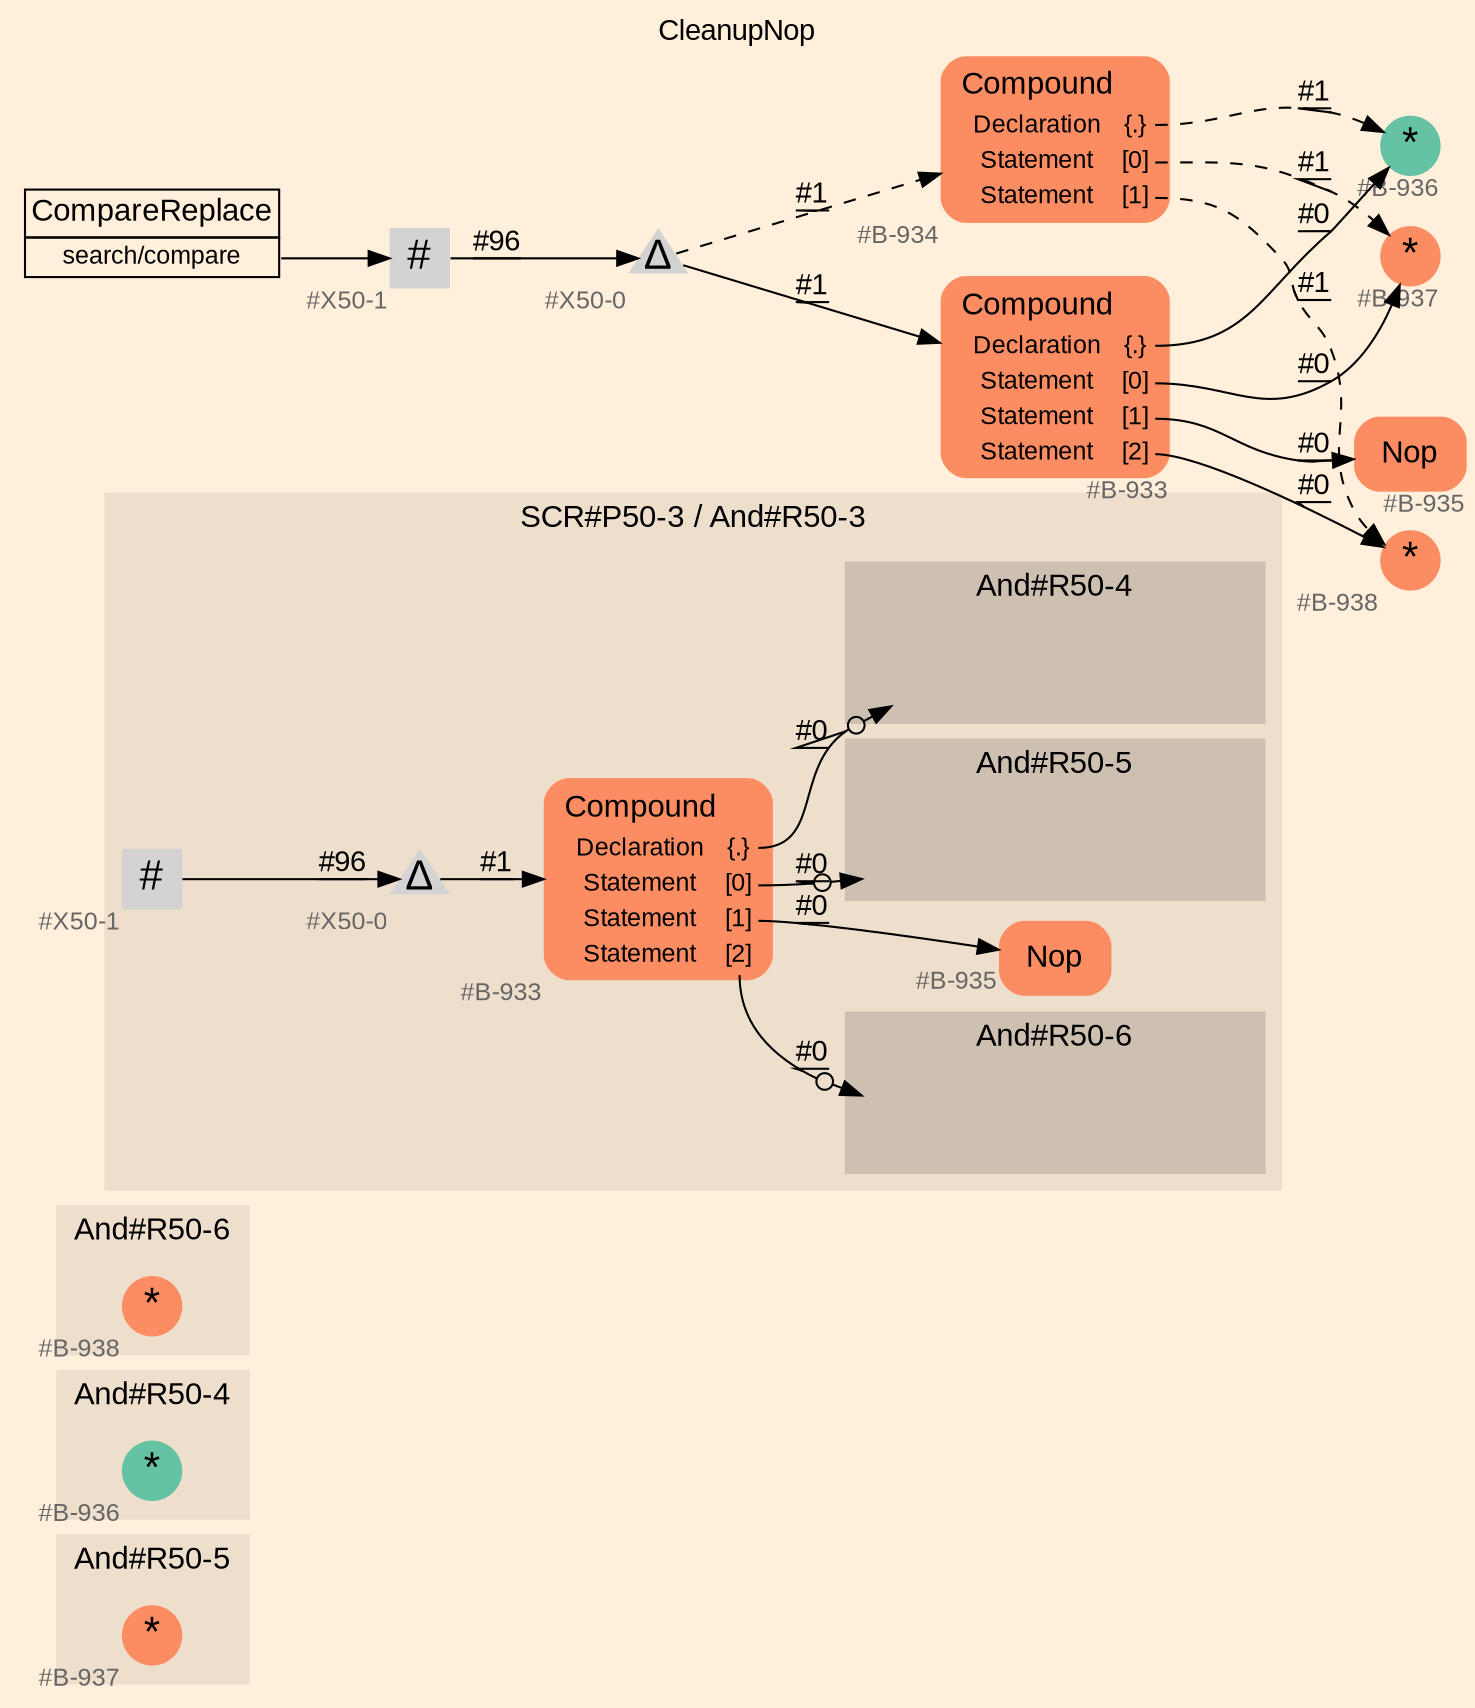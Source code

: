 digraph "CleanupNop" {
label = "CleanupNop"
labelloc = t
graph [
    rankdir = "LR"
    ranksep = 0.3
    bgcolor = antiquewhite1
    color = black
    fontcolor = black
    fontname = "Arial"
];
node [
    fontname = "Arial"
];
edge [
    fontname = "Arial"
];

// -------------------- figure And#R50-5 --------------------
// -------- region And#R50-5 ----------
subgraph "clusterAnd#R50-5" {
    label = "And#R50-5"
    style = "filled"
    color = antiquewhite2
    fontsize = "15"
    // -------- block And#R50-5/#B-937 ----------
    "And#R50-5/#B-937" [
        fillcolor = "/set28/2"
        xlabel = "#B-937"
        fontsize = "12"
        fontcolor = grey40
        shape = "circle"
        label = <<FONT COLOR="black" POINT-SIZE="20">*</FONT>>
        style = "filled"
        penwidth = 0.0
        fixedsize = true
        width = 0.4
        height = 0.4
    ];
    
}


// -------------------- figure And#R50-4 --------------------
// -------- region And#R50-4 ----------
subgraph "clusterAnd#R50-4" {
    label = "And#R50-4"
    style = "filled"
    color = antiquewhite2
    fontsize = "15"
    // -------- block And#R50-4/#B-936 ----------
    "And#R50-4/#B-936" [
        fillcolor = "/set28/1"
        xlabel = "#B-936"
        fontsize = "12"
        fontcolor = grey40
        shape = "circle"
        label = <<FONT COLOR="black" POINT-SIZE="20">*</FONT>>
        style = "filled"
        penwidth = 0.0
        fixedsize = true
        width = 0.4
        height = 0.4
    ];
    
}


// -------------------- figure And#R50-6 --------------------
// -------- region And#R50-6 ----------
subgraph "clusterAnd#R50-6" {
    label = "And#R50-6"
    style = "filled"
    color = antiquewhite2
    fontsize = "15"
    // -------- block And#R50-6/#B-938 ----------
    "And#R50-6/#B-938" [
        fillcolor = "/set28/2"
        xlabel = "#B-938"
        fontsize = "12"
        fontcolor = grey40
        shape = "circle"
        label = <<FONT COLOR="black" POINT-SIZE="20">*</FONT>>
        style = "filled"
        penwidth = 0.0
        fixedsize = true
        width = 0.4
        height = 0.4
    ];
    
}


// -------------------- figure And#R50-3 --------------------
// -------- region And#R50-3 ----------
subgraph "clusterAnd#R50-3" {
    label = "SCR#P50-3 / And#R50-3"
    style = "filled"
    color = antiquewhite2
    fontsize = "15"
    // -------- block And#R50-3/#B-933 ----------
    "And#R50-3/#B-933" [
        fillcolor = "/set28/2"
        xlabel = "#B-933"
        fontsize = "12"
        fontcolor = grey40
        shape = "plaintext"
        label = <<TABLE BORDER="0" CELLBORDER="0" CELLSPACING="0">
         <TR><TD><FONT COLOR="black" POINT-SIZE="15">Compound</FONT></TD></TR>
         <TR><TD><FONT COLOR="black" POINT-SIZE="12">Declaration</FONT></TD><TD PORT="port0"><FONT COLOR="black" POINT-SIZE="12">{.}</FONT></TD></TR>
         <TR><TD><FONT COLOR="black" POINT-SIZE="12">Statement</FONT></TD><TD PORT="port1"><FONT COLOR="black" POINT-SIZE="12">[0]</FONT></TD></TR>
         <TR><TD><FONT COLOR="black" POINT-SIZE="12">Statement</FONT></TD><TD PORT="port2"><FONT COLOR="black" POINT-SIZE="12">[1]</FONT></TD></TR>
         <TR><TD><FONT COLOR="black" POINT-SIZE="12">Statement</FONT></TD><TD PORT="port3"><FONT COLOR="black" POINT-SIZE="12">[2]</FONT></TD></TR>
        </TABLE>>
        style = "rounded,filled"
    ];
    
    // -------- block And#R50-3/#B-935 ----------
    "And#R50-3/#B-935" [
        fillcolor = "/set28/2"
        xlabel = "#B-935"
        fontsize = "12"
        fontcolor = grey40
        shape = "plaintext"
        label = <<TABLE BORDER="0" CELLBORDER="0" CELLSPACING="0">
         <TR><TD><FONT COLOR="black" POINT-SIZE="15">Nop</FONT></TD></TR>
        </TABLE>>
        style = "rounded,filled"
    ];
    
    // -------- block And#R50-3/#X50-0 ----------
    "And#R50-3/#X50-0" [
        xlabel = "#X50-0"
        fontsize = "12"
        fontcolor = grey40
        shape = "triangle"
        label = <<FONT COLOR="black" POINT-SIZE="20">Δ</FONT>>
        style = "filled"
        penwidth = 0.0
        fixedsize = true
        width = 0.4
        height = 0.4
    ];
    
    // -------- block And#R50-3/#X50-1 ----------
    "And#R50-3/#X50-1" [
        xlabel = "#X50-1"
        fontsize = "12"
        fontcolor = grey40
        shape = "square"
        label = <<FONT COLOR="black" POINT-SIZE="20">#</FONT>>
        style = "filled"
        penwidth = 0.0
        fixedsize = true
        width = 0.4
        height = 0.4
    ];
    
    // -------- region And#R50-3/And#R50-4 ----------
    subgraph "clusterAnd#R50-3/And#R50-4" {
        label = "And#R50-4"
        style = "filled"
        color = antiquewhite3
        fontsize = "15"
        // -------- block And#R50-3/And#R50-4/#B-936 ----------
        "And#R50-3/And#R50-4/#B-936" [
            fillcolor = "/set28/1"
            xlabel = "#B-936"
            fontsize = "12"
            fontcolor = grey40
            shape = "none"
            style = "invisible"
        ];
        
    }
    
    // -------- region And#R50-3/And#R50-5 ----------
    subgraph "clusterAnd#R50-3/And#R50-5" {
        label = "And#R50-5"
        style = "filled"
        color = antiquewhite3
        fontsize = "15"
        // -------- block And#R50-3/And#R50-5/#B-937 ----------
        "And#R50-3/And#R50-5/#B-937" [
            fillcolor = "/set28/2"
            xlabel = "#B-937"
            fontsize = "12"
            fontcolor = grey40
            shape = "none"
            style = "invisible"
        ];
        
    }
    
    // -------- region And#R50-3/And#R50-6 ----------
    subgraph "clusterAnd#R50-3/And#R50-6" {
        label = "And#R50-6"
        style = "filled"
        color = antiquewhite3
        fontsize = "15"
        // -------- block And#R50-3/And#R50-6/#B-938 ----------
        "And#R50-3/And#R50-6/#B-938" [
            fillcolor = "/set28/2"
            xlabel = "#B-938"
            fontsize = "12"
            fontcolor = grey40
            shape = "none"
            style = "invisible"
        ];
        
    }
    
}

"And#R50-3/#B-933":port0 -> "And#R50-3/And#R50-4/#B-936" [
    arrowhead="normalnoneodot"
    label = "#0"
    decorate = true
    color = black
    fontcolor = black
];

"And#R50-3/#B-933":port1 -> "And#R50-3/And#R50-5/#B-937" [
    arrowhead="normalnoneodot"
    label = "#0"
    decorate = true
    color = black
    fontcolor = black
];

"And#R50-3/#B-933":port2 -> "And#R50-3/#B-935" [
    label = "#0"
    decorate = true
    color = black
    fontcolor = black
];

"And#R50-3/#B-933":port3 -> "And#R50-3/And#R50-6/#B-938" [
    arrowhead="normalnoneodot"
    label = "#0"
    decorate = true
    color = black
    fontcolor = black
];

"And#R50-3/#X50-0" -> "And#R50-3/#B-933" [
    label = "#1"
    decorate = true
    color = black
    fontcolor = black
];

"And#R50-3/#X50-1" -> "And#R50-3/#X50-0" [
    label = "#96"
    decorate = true
    color = black
    fontcolor = black
];


// -------------------- transformation figure --------------------
// -------- block CR#X50-2 ----------
"CR#X50-2" [
    fillcolor = antiquewhite1
    fontsize = "12"
    fontcolor = grey40
    shape = "plaintext"
    label = <<TABLE BORDER="0" CELLBORDER="1" CELLSPACING="0">
     <TR><TD><FONT COLOR="black" POINT-SIZE="15">CompareReplace</FONT></TD></TR>
     <TR><TD PORT="port0"><FONT COLOR="black" POINT-SIZE="12">search/compare</FONT></TD></TR>
    </TABLE>>
    style = "filled"
    color = black
];

// -------- block #X50-1 ----------
"#X50-1" [
    xlabel = "#X50-1"
    fontsize = "12"
    fontcolor = grey40
    shape = "square"
    label = <<FONT COLOR="black" POINT-SIZE="20">#</FONT>>
    style = "filled"
    penwidth = 0.0
    fixedsize = true
    width = 0.4
    height = 0.4
];

// -------- block #X50-0 ----------
"#X50-0" [
    xlabel = "#X50-0"
    fontsize = "12"
    fontcolor = grey40
    shape = "triangle"
    label = <<FONT COLOR="black" POINT-SIZE="20">Δ</FONT>>
    style = "filled"
    penwidth = 0.0
    fixedsize = true
    width = 0.4
    height = 0.4
];

// -------- block #B-933 ----------
"#B-933" [
    fillcolor = "/set28/2"
    xlabel = "#B-933"
    fontsize = "12"
    fontcolor = grey40
    shape = "plaintext"
    label = <<TABLE BORDER="0" CELLBORDER="0" CELLSPACING="0">
     <TR><TD><FONT COLOR="black" POINT-SIZE="15">Compound</FONT></TD></TR>
     <TR><TD><FONT COLOR="black" POINT-SIZE="12">Declaration</FONT></TD><TD PORT="port0"><FONT COLOR="black" POINT-SIZE="12">{.}</FONT></TD></TR>
     <TR><TD><FONT COLOR="black" POINT-SIZE="12">Statement</FONT></TD><TD PORT="port1"><FONT COLOR="black" POINT-SIZE="12">[0]</FONT></TD></TR>
     <TR><TD><FONT COLOR="black" POINT-SIZE="12">Statement</FONT></TD><TD PORT="port2"><FONT COLOR="black" POINT-SIZE="12">[1]</FONT></TD></TR>
     <TR><TD><FONT COLOR="black" POINT-SIZE="12">Statement</FONT></TD><TD PORT="port3"><FONT COLOR="black" POINT-SIZE="12">[2]</FONT></TD></TR>
    </TABLE>>
    style = "rounded,filled"
];

// -------- block #B-936 ----------
"#B-936" [
    fillcolor = "/set28/1"
    xlabel = "#B-936"
    fontsize = "12"
    fontcolor = grey40
    shape = "circle"
    label = <<FONT COLOR="black" POINT-SIZE="20">*</FONT>>
    style = "filled"
    penwidth = 0.0
    fixedsize = true
    width = 0.4
    height = 0.4
];

// -------- block #B-937 ----------
"#B-937" [
    fillcolor = "/set28/2"
    xlabel = "#B-937"
    fontsize = "12"
    fontcolor = grey40
    shape = "circle"
    label = <<FONT COLOR="black" POINT-SIZE="20">*</FONT>>
    style = "filled"
    penwidth = 0.0
    fixedsize = true
    width = 0.4
    height = 0.4
];

// -------- block #B-935 ----------
"#B-935" [
    fillcolor = "/set28/2"
    xlabel = "#B-935"
    fontsize = "12"
    fontcolor = grey40
    shape = "plaintext"
    label = <<TABLE BORDER="0" CELLBORDER="0" CELLSPACING="0">
     <TR><TD><FONT COLOR="black" POINT-SIZE="15">Nop</FONT></TD></TR>
    </TABLE>>
    style = "rounded,filled"
];

// -------- block #B-938 ----------
"#B-938" [
    fillcolor = "/set28/2"
    xlabel = "#B-938"
    fontsize = "12"
    fontcolor = grey40
    shape = "circle"
    label = <<FONT COLOR="black" POINT-SIZE="20">*</FONT>>
    style = "filled"
    penwidth = 0.0
    fixedsize = true
    width = 0.4
    height = 0.4
];

// -------- block #B-934 ----------
"#B-934" [
    fillcolor = "/set28/2"
    xlabel = "#B-934"
    fontsize = "12"
    fontcolor = grey40
    shape = "plaintext"
    label = <<TABLE BORDER="0" CELLBORDER="0" CELLSPACING="0">
     <TR><TD><FONT COLOR="black" POINT-SIZE="15">Compound</FONT></TD></TR>
     <TR><TD><FONT COLOR="black" POINT-SIZE="12">Declaration</FONT></TD><TD PORT="port0"><FONT COLOR="black" POINT-SIZE="12">{.}</FONT></TD></TR>
     <TR><TD><FONT COLOR="black" POINT-SIZE="12">Statement</FONT></TD><TD PORT="port1"><FONT COLOR="black" POINT-SIZE="12">[0]</FONT></TD></TR>
     <TR><TD><FONT COLOR="black" POINT-SIZE="12">Statement</FONT></TD><TD PORT="port2"><FONT COLOR="black" POINT-SIZE="12">[1]</FONT></TD></TR>
    </TABLE>>
    style = "rounded,filled"
];

"CR#X50-2":port0 -> "#X50-1" [
    label = ""
    decorate = true
    color = black
    fontcolor = black
];

"#X50-1" -> "#X50-0" [
    label = "#96"
    decorate = true
    color = black
    fontcolor = black
];

"#X50-0" -> "#B-933" [
    label = "#1"
    decorate = true
    color = black
    fontcolor = black
];

"#X50-0" -> "#B-934" [
    style="dashed"
    label = "#1"
    decorate = true
    color = black
    fontcolor = black
];

"#B-933":port0 -> "#B-936" [
    label = "#0"
    decorate = true
    color = black
    fontcolor = black
];

"#B-933":port1 -> "#B-937" [
    label = "#0"
    decorate = true
    color = black
    fontcolor = black
];

"#B-933":port2 -> "#B-935" [
    label = "#0"
    decorate = true
    color = black
    fontcolor = black
];

"#B-933":port3 -> "#B-938" [
    label = "#0"
    decorate = true
    color = black
    fontcolor = black
];

"#B-934":port0 -> "#B-936" [
    style="dashed"
    label = "#1"
    decorate = true
    color = black
    fontcolor = black
];

"#B-934":port1 -> "#B-937" [
    style="dashed"
    label = "#1"
    decorate = true
    color = black
    fontcolor = black
];

"#B-934":port2 -> "#B-938" [
    style="dashed"
    label = "#1"
    decorate = true
    color = black
    fontcolor = black
];


}
